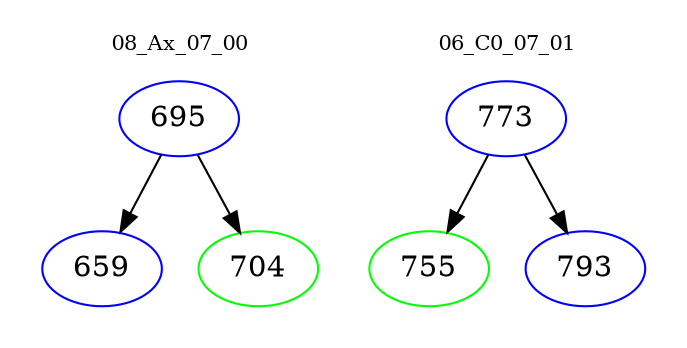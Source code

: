 digraph{
subgraph cluster_0 {
color = white
label = "08_Ax_07_00";
fontsize=10;
T0_695 [label="695", color="blue"]
T0_695 -> T0_659 [color="black"]
T0_659 [label="659", color="blue"]
T0_695 -> T0_704 [color="black"]
T0_704 [label="704", color="green"]
}
subgraph cluster_1 {
color = white
label = "06_C0_07_01";
fontsize=10;
T1_773 [label="773", color="blue"]
T1_773 -> T1_755 [color="black"]
T1_755 [label="755", color="green"]
T1_773 -> T1_793 [color="black"]
T1_793 [label="793", color="blue"]
}
}
